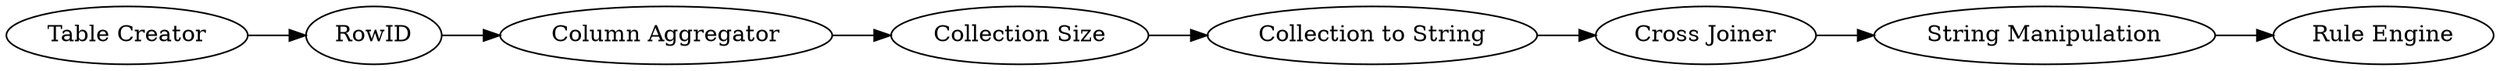 digraph {
	1149 -> 1157
	1154 -> 1149
	1151 -> 1145
	1145 -> 1148
	1148 -> 1154
	1137 -> 1151
	1157 -> 1159
	1157 [label="String Manipulation"]
	1159 [label="Rule Engine"]
	1151 [label=RowID]
	1148 [label="Collection Size"]
	1145 [label="Column Aggregator"]
	1149 [label="Cross Joiner"]
	1154 [label="Collection to String"]
	1137 [label="Table Creator"]
	rankdir=LR
}
